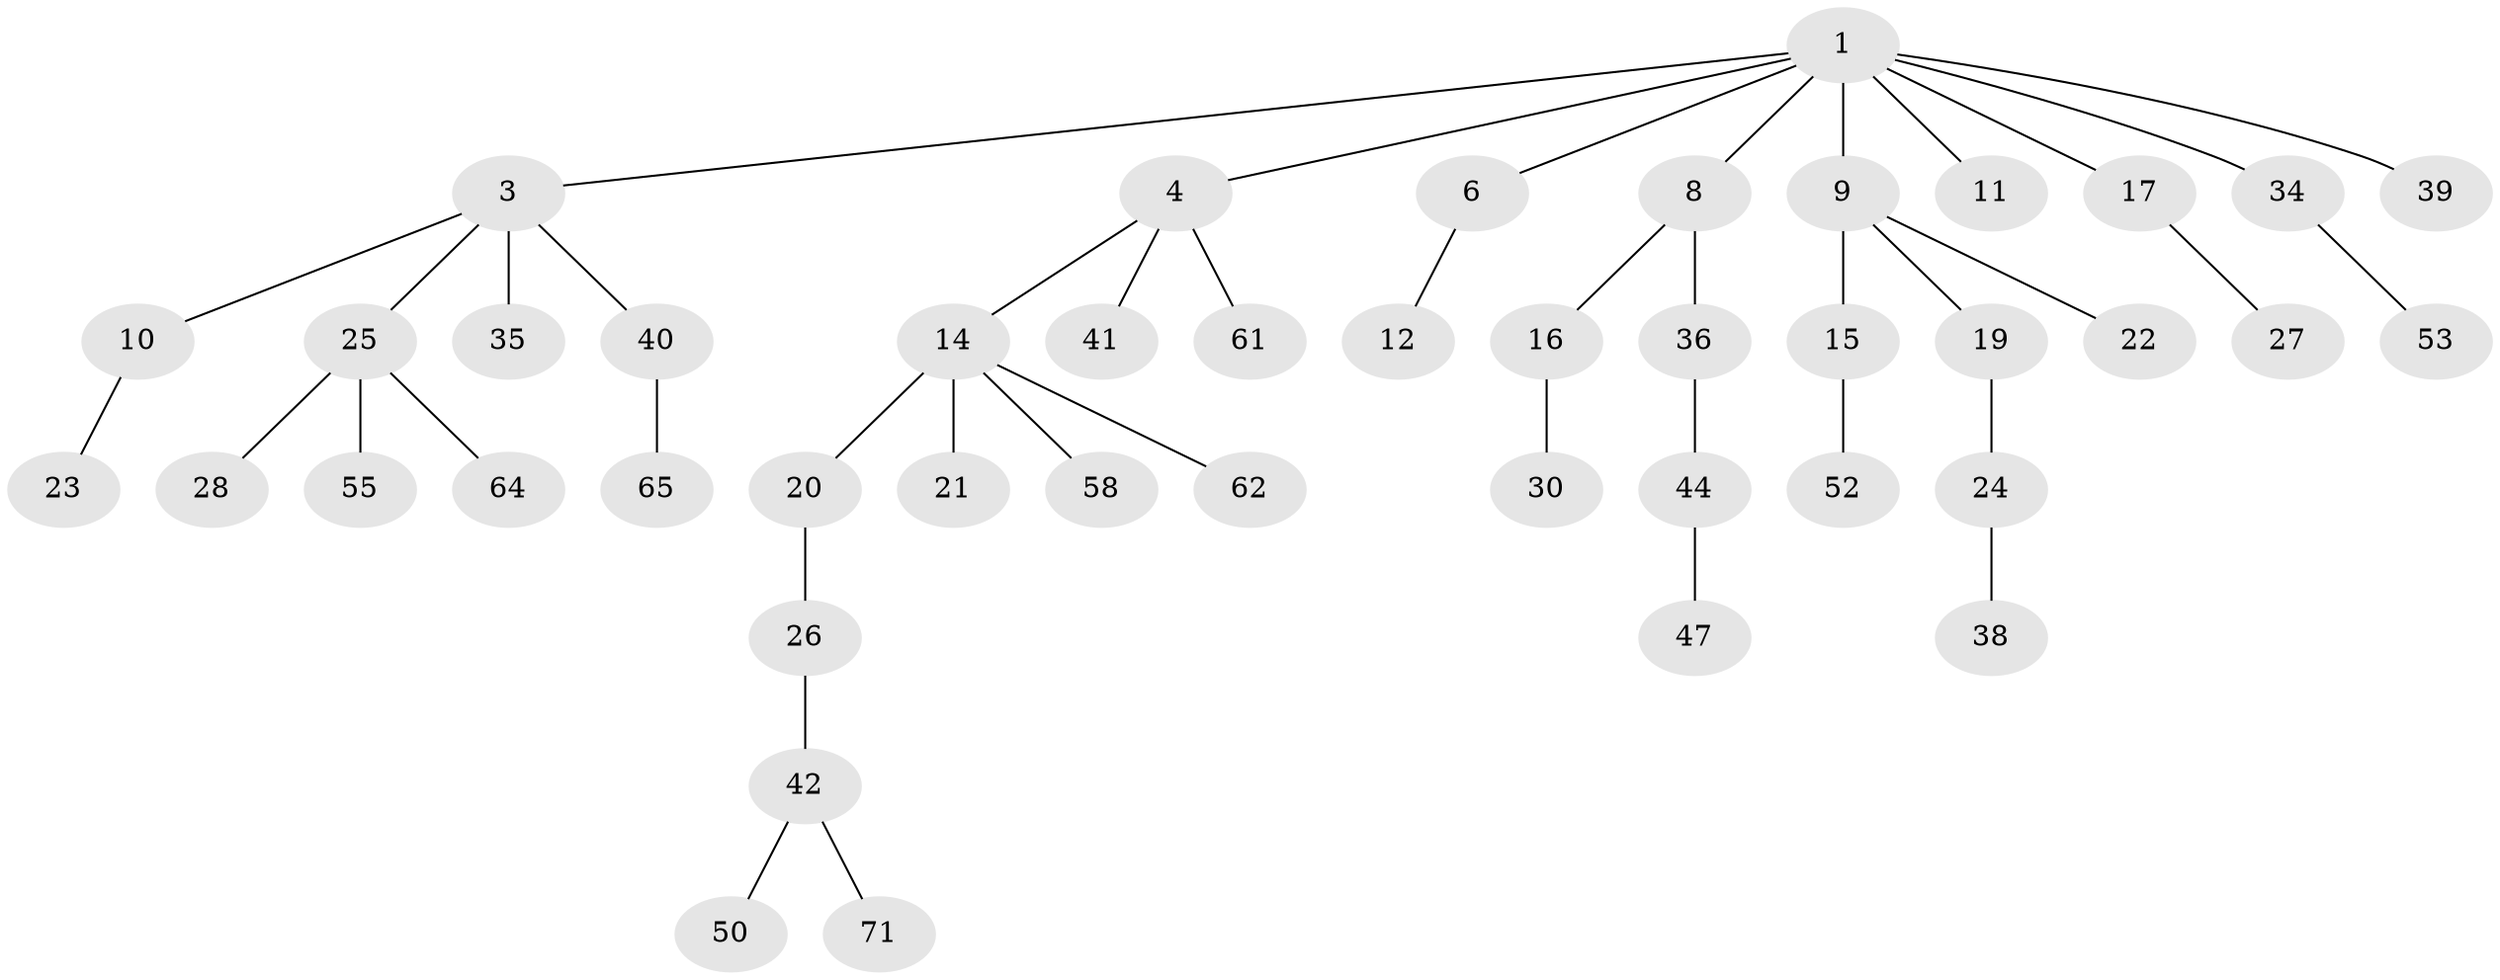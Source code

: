 // original degree distribution, {3: 0.08108108108108109, 8: 0.013513513513513514, 4: 0.08108108108108109, 2: 0.25675675675675674, 5: 0.05405405405405406, 1: 0.5135135135135135}
// Generated by graph-tools (version 1.1) at 2025/19/03/04/25 18:19:13]
// undirected, 44 vertices, 43 edges
graph export_dot {
graph [start="1"]
  node [color=gray90,style=filled];
  1 [super="+2"];
  3 [super="+13"];
  4 [super="+7+5"];
  6;
  8 [super="+18+49"];
  9 [super="+60"];
  10;
  11 [super="+69+57"];
  12 [super="+37"];
  14;
  15;
  16 [super="+43+31"];
  17;
  19;
  20;
  21;
  22;
  23;
  24;
  25;
  26;
  27;
  28;
  30;
  34;
  35;
  36 [super="+68+56"];
  38;
  39;
  40 [super="+73"];
  41;
  42;
  44 [super="+45"];
  47 [super="+51"];
  50;
  52;
  53;
  55;
  58;
  61;
  62;
  64;
  65;
  71;
  1 -- 4;
  1 -- 8;
  1 -- 34;
  1 -- 3;
  1 -- 6;
  1 -- 39;
  1 -- 9;
  1 -- 11;
  1 -- 17;
  3 -- 10;
  3 -- 25;
  3 -- 40;
  3 -- 35;
  4 -- 41;
  4 -- 14;
  4 -- 61;
  6 -- 12;
  8 -- 16;
  8 -- 36;
  9 -- 15;
  9 -- 19;
  9 -- 22;
  10 -- 23;
  14 -- 20;
  14 -- 21;
  14 -- 58;
  14 -- 62;
  15 -- 52;
  16 -- 30;
  17 -- 27;
  19 -- 24;
  20 -- 26;
  24 -- 38;
  25 -- 28;
  25 -- 55;
  25 -- 64;
  26 -- 42;
  34 -- 53;
  36 -- 44;
  40 -- 65;
  42 -- 50;
  42 -- 71;
  44 -- 47;
}
